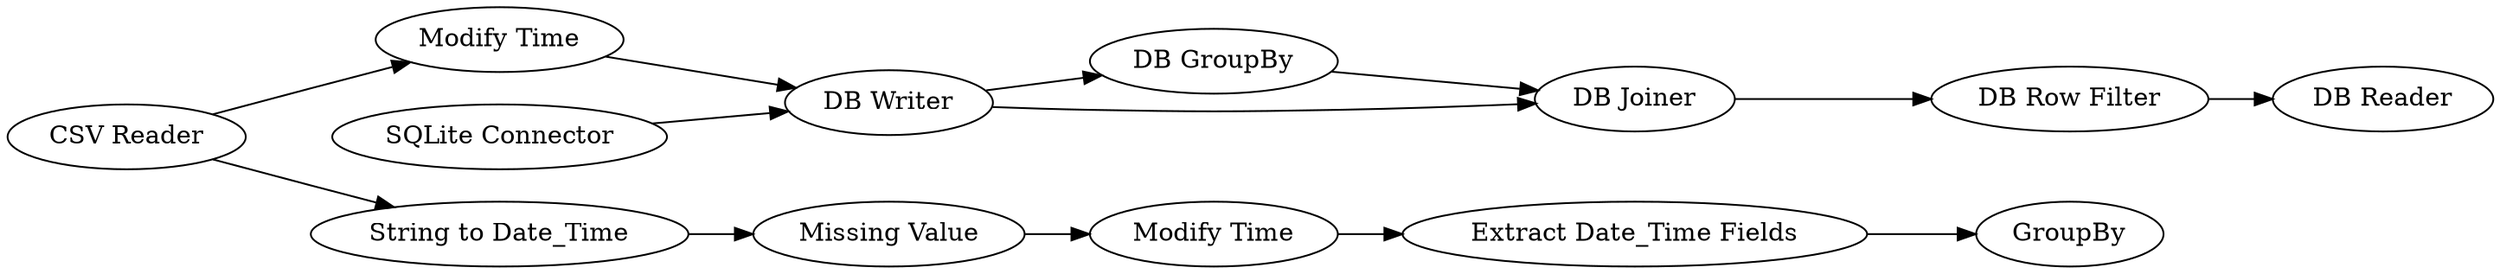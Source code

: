 digraph {
	41 [label="CSV Reader"]
	45 [label="DB Reader"]
	50 [label="Modify Time"]
	51 [label="String to Date_Time"]
	52 [label="Missing Value"]
	54 [label="Modify Time"]
	55 [label="Extract Date_Time Fields"]
	56 [label=GroupBy]
	57 [label="SQLite Connector"]
	60 [label="DB Writer"]
	61 [label="DB GroupBy"]
	62 [label="DB Joiner"]
	63 [label="DB Row Filter"]
	41 -> 51
	41 -> 50
	50 -> 60
	51 -> 52
	52 -> 54
	54 -> 55
	55 -> 56
	57 -> 60
	60 -> 61
	60 -> 62
	61 -> 62
	62 -> 63
	63 -> 45
	rankdir=LR
}
